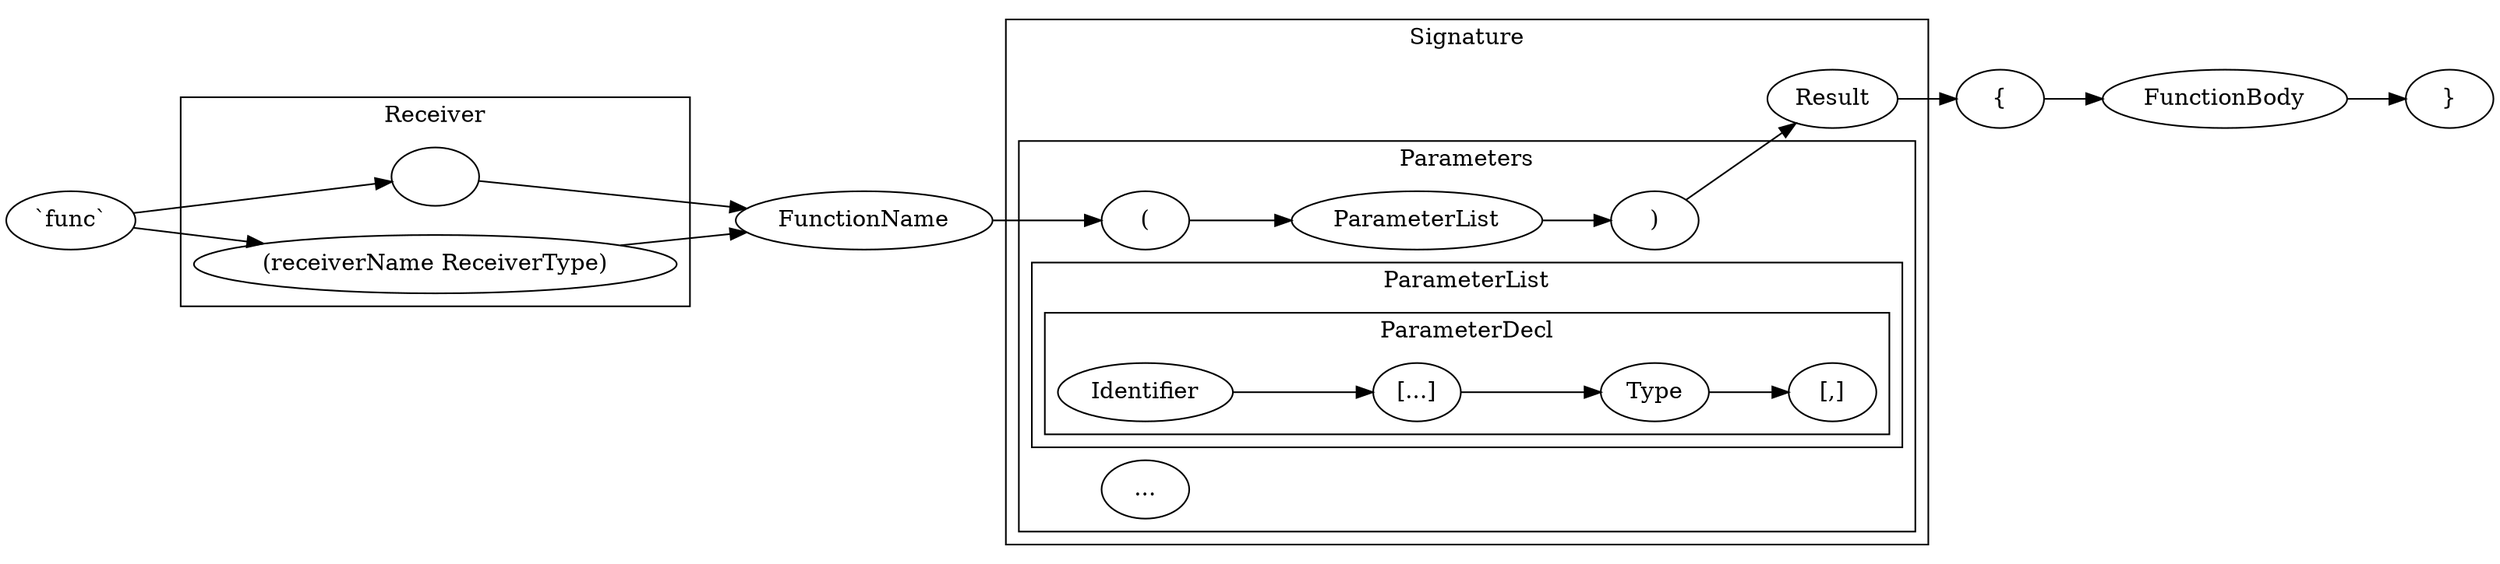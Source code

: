 digraph {
  rankdir=LR;
  "`func`" -> NoReceiver;
  "`func`" -> Receiver;
  NoReceiver -> FunctionName -> ParamOpen;
  Receiver -> FunctionName;

  Result -> BodyOpen -> FunctionBody -> BodyClose;
  BodyOpen[label="{"];
  BodyClose [label="}"];

  subgraph cluster_receiver {
    label="Receiver";
    NoReceiver [label=""];
    Receiver [label="(receiverName ReceiverType)"];
  }
  subgraph cluster_signature {
    label="Signature";
    ParamClose -> Result;
    subgraph cluster_parameters {
      label="Parameters";
      ParamOpen -> ParameterList -> ParamClose;
      ParamOpen [label="("];
      ParamClose [label=")"];
      subgraph cluster_parameter_list {
        label="ParameterList";
        subgraph cluster_parameter_dec {
          label="ParameterDecl";
          "Identifier" -> "[...]" -> "Type" -> "[,]";
        }
      }
      ManyParameterDecl [label="..."];
    }
  }
}

